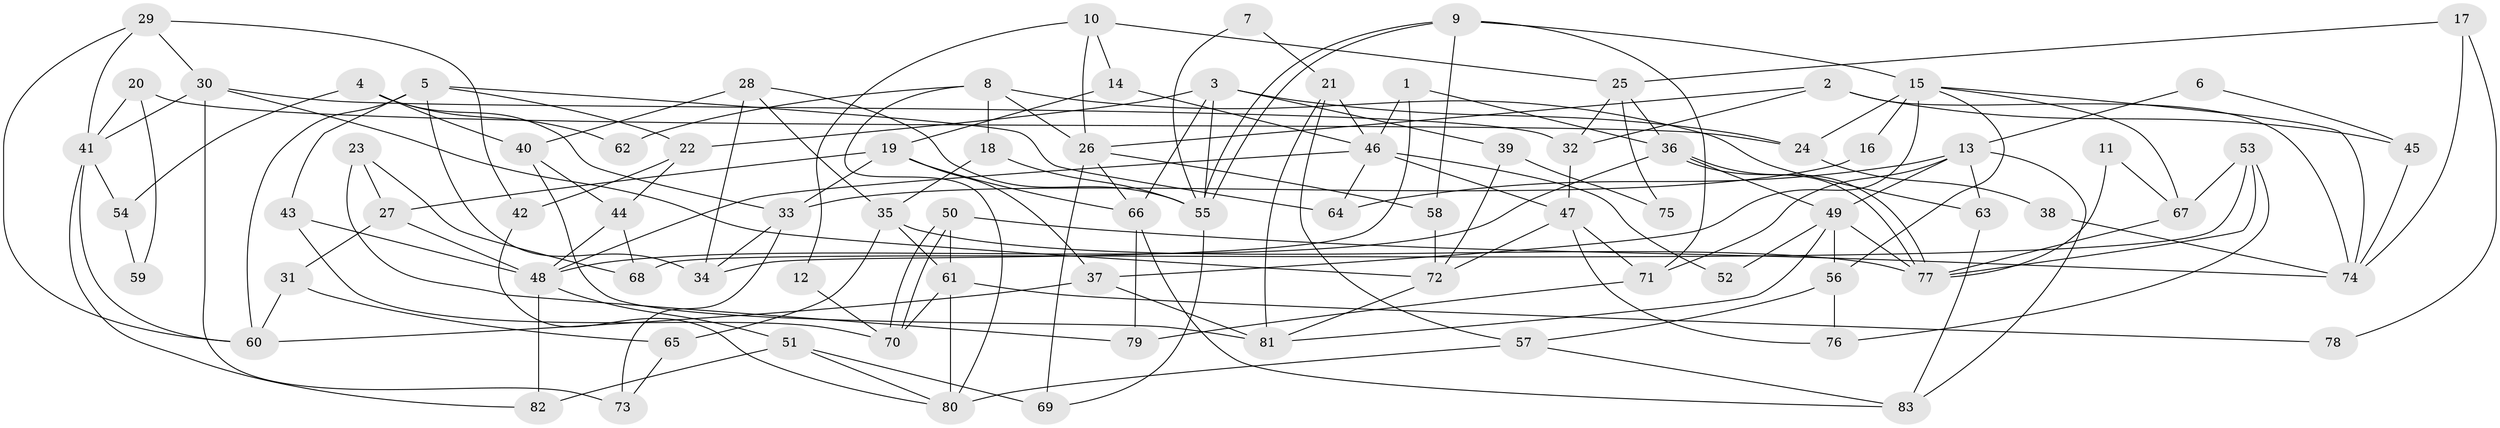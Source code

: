// Generated by graph-tools (version 1.1) at 2025/36/03/09/25 02:36:24]
// undirected, 83 vertices, 166 edges
graph export_dot {
graph [start="1"]
  node [color=gray90,style=filled];
  1;
  2;
  3;
  4;
  5;
  6;
  7;
  8;
  9;
  10;
  11;
  12;
  13;
  14;
  15;
  16;
  17;
  18;
  19;
  20;
  21;
  22;
  23;
  24;
  25;
  26;
  27;
  28;
  29;
  30;
  31;
  32;
  33;
  34;
  35;
  36;
  37;
  38;
  39;
  40;
  41;
  42;
  43;
  44;
  45;
  46;
  47;
  48;
  49;
  50;
  51;
  52;
  53;
  54;
  55;
  56;
  57;
  58;
  59;
  60;
  61;
  62;
  63;
  64;
  65;
  66;
  67;
  68;
  69;
  70;
  71;
  72;
  73;
  74;
  75;
  76;
  77;
  78;
  79;
  80;
  81;
  82;
  83;
  1 -- 36;
  1 -- 34;
  1 -- 46;
  2 -- 74;
  2 -- 32;
  2 -- 26;
  2 -- 45;
  3 -- 22;
  3 -- 55;
  3 -- 24;
  3 -- 39;
  3 -- 66;
  4 -- 33;
  4 -- 40;
  4 -- 54;
  4 -- 62;
  5 -- 22;
  5 -- 64;
  5 -- 34;
  5 -- 43;
  5 -- 60;
  6 -- 13;
  6 -- 45;
  7 -- 55;
  7 -- 21;
  8 -- 26;
  8 -- 63;
  8 -- 18;
  8 -- 62;
  8 -- 80;
  9 -- 58;
  9 -- 55;
  9 -- 55;
  9 -- 15;
  9 -- 71;
  10 -- 26;
  10 -- 14;
  10 -- 12;
  10 -- 25;
  11 -- 67;
  11 -- 77;
  12 -- 70;
  13 -- 83;
  13 -- 71;
  13 -- 49;
  13 -- 63;
  13 -- 64;
  14 -- 19;
  14 -- 46;
  15 -- 67;
  15 -- 16;
  15 -- 24;
  15 -- 37;
  15 -- 56;
  15 -- 74;
  16 -- 33;
  17 -- 25;
  17 -- 74;
  17 -- 78;
  18 -- 55;
  18 -- 35;
  19 -- 37;
  19 -- 66;
  19 -- 27;
  19 -- 33;
  20 -- 24;
  20 -- 41;
  20 -- 59;
  21 -- 57;
  21 -- 46;
  21 -- 81;
  22 -- 44;
  22 -- 42;
  23 -- 68;
  23 -- 27;
  23 -- 79;
  24 -- 38;
  25 -- 36;
  25 -- 32;
  25 -- 75;
  26 -- 66;
  26 -- 58;
  26 -- 69;
  27 -- 31;
  27 -- 48;
  28 -- 35;
  28 -- 55;
  28 -- 34;
  28 -- 40;
  29 -- 30;
  29 -- 60;
  29 -- 41;
  29 -- 42;
  30 -- 72;
  30 -- 41;
  30 -- 32;
  30 -- 73;
  31 -- 60;
  31 -- 65;
  32 -- 47;
  33 -- 34;
  33 -- 73;
  35 -- 77;
  35 -- 61;
  35 -- 65;
  36 -- 48;
  36 -- 77;
  36 -- 77;
  36 -- 49;
  37 -- 81;
  37 -- 60;
  38 -- 74;
  39 -- 72;
  39 -- 75;
  40 -- 81;
  40 -- 44;
  41 -- 60;
  41 -- 54;
  41 -- 82;
  42 -- 80;
  43 -- 70;
  43 -- 48;
  44 -- 48;
  44 -- 68;
  45 -- 74;
  46 -- 48;
  46 -- 47;
  46 -- 52;
  46 -- 64;
  47 -- 71;
  47 -- 72;
  47 -- 76;
  48 -- 51;
  48 -- 82;
  49 -- 52;
  49 -- 56;
  49 -- 77;
  49 -- 81;
  50 -- 61;
  50 -- 70;
  50 -- 70;
  50 -- 74;
  51 -- 82;
  51 -- 69;
  51 -- 80;
  53 -- 76;
  53 -- 77;
  53 -- 67;
  53 -- 68;
  54 -- 59;
  55 -- 69;
  56 -- 57;
  56 -- 76;
  57 -- 80;
  57 -- 83;
  58 -- 72;
  61 -- 80;
  61 -- 70;
  61 -- 78;
  63 -- 83;
  65 -- 73;
  66 -- 79;
  66 -- 83;
  67 -- 77;
  71 -- 79;
  72 -- 81;
}
